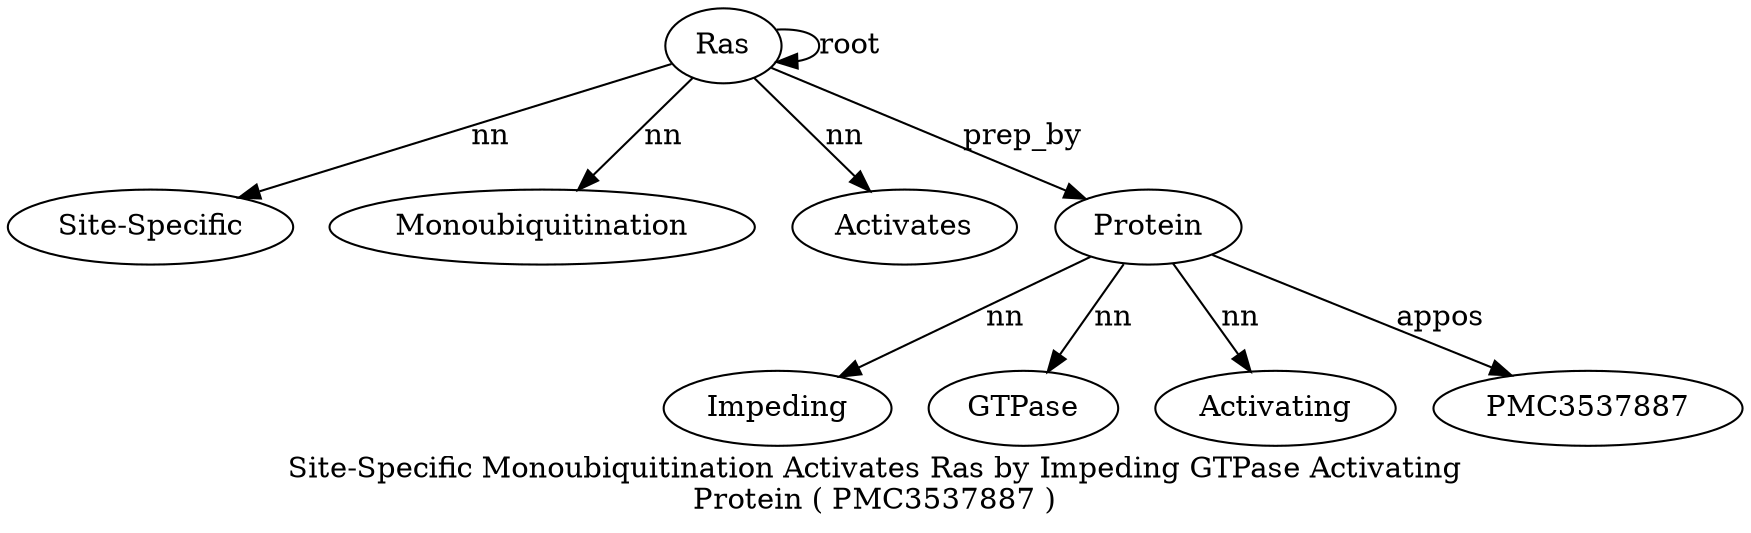 digraph "Site-Specific Monoubiquitination Activates Ras by Impeding GTPase Activating Protein ( PMC3537887 )" {
label="Site-Specific Monoubiquitination Activates Ras by Impeding GTPase Activating
Protein ( PMC3537887 )";
Ras4 [style=filled, fillcolor=white, label=Ras];
"Site-Specific1" [style=filled, fillcolor=white, label="Site-Specific"];
Ras4 -> "Site-Specific1"  [label=nn];
Monoubiquitination2 [style=filled, fillcolor=white, label=Monoubiquitination];
Ras4 -> Monoubiquitination2  [label=nn];
Activates3 [style=filled, fillcolor=white, label=Activates];
Ras4 -> Activates3  [label=nn];
Ras4 -> Ras4  [label=root];
Protein9 [style=filled, fillcolor=white, label=Protein];
Impeding6 [style=filled, fillcolor=white, label=Impeding];
Protein9 -> Impeding6  [label=nn];
GTPase7 [style=filled, fillcolor=white, label=GTPase];
Protein9 -> GTPase7  [label=nn];
Activating8 [style=filled, fillcolor=white, label=Activating];
Protein9 -> Activating8  [label=nn];
Ras4 -> Protein9  [label=prep_by];
PMC353788711 [style=filled, fillcolor=white, label=PMC3537887];
Protein9 -> PMC353788711  [label=appos];
}
